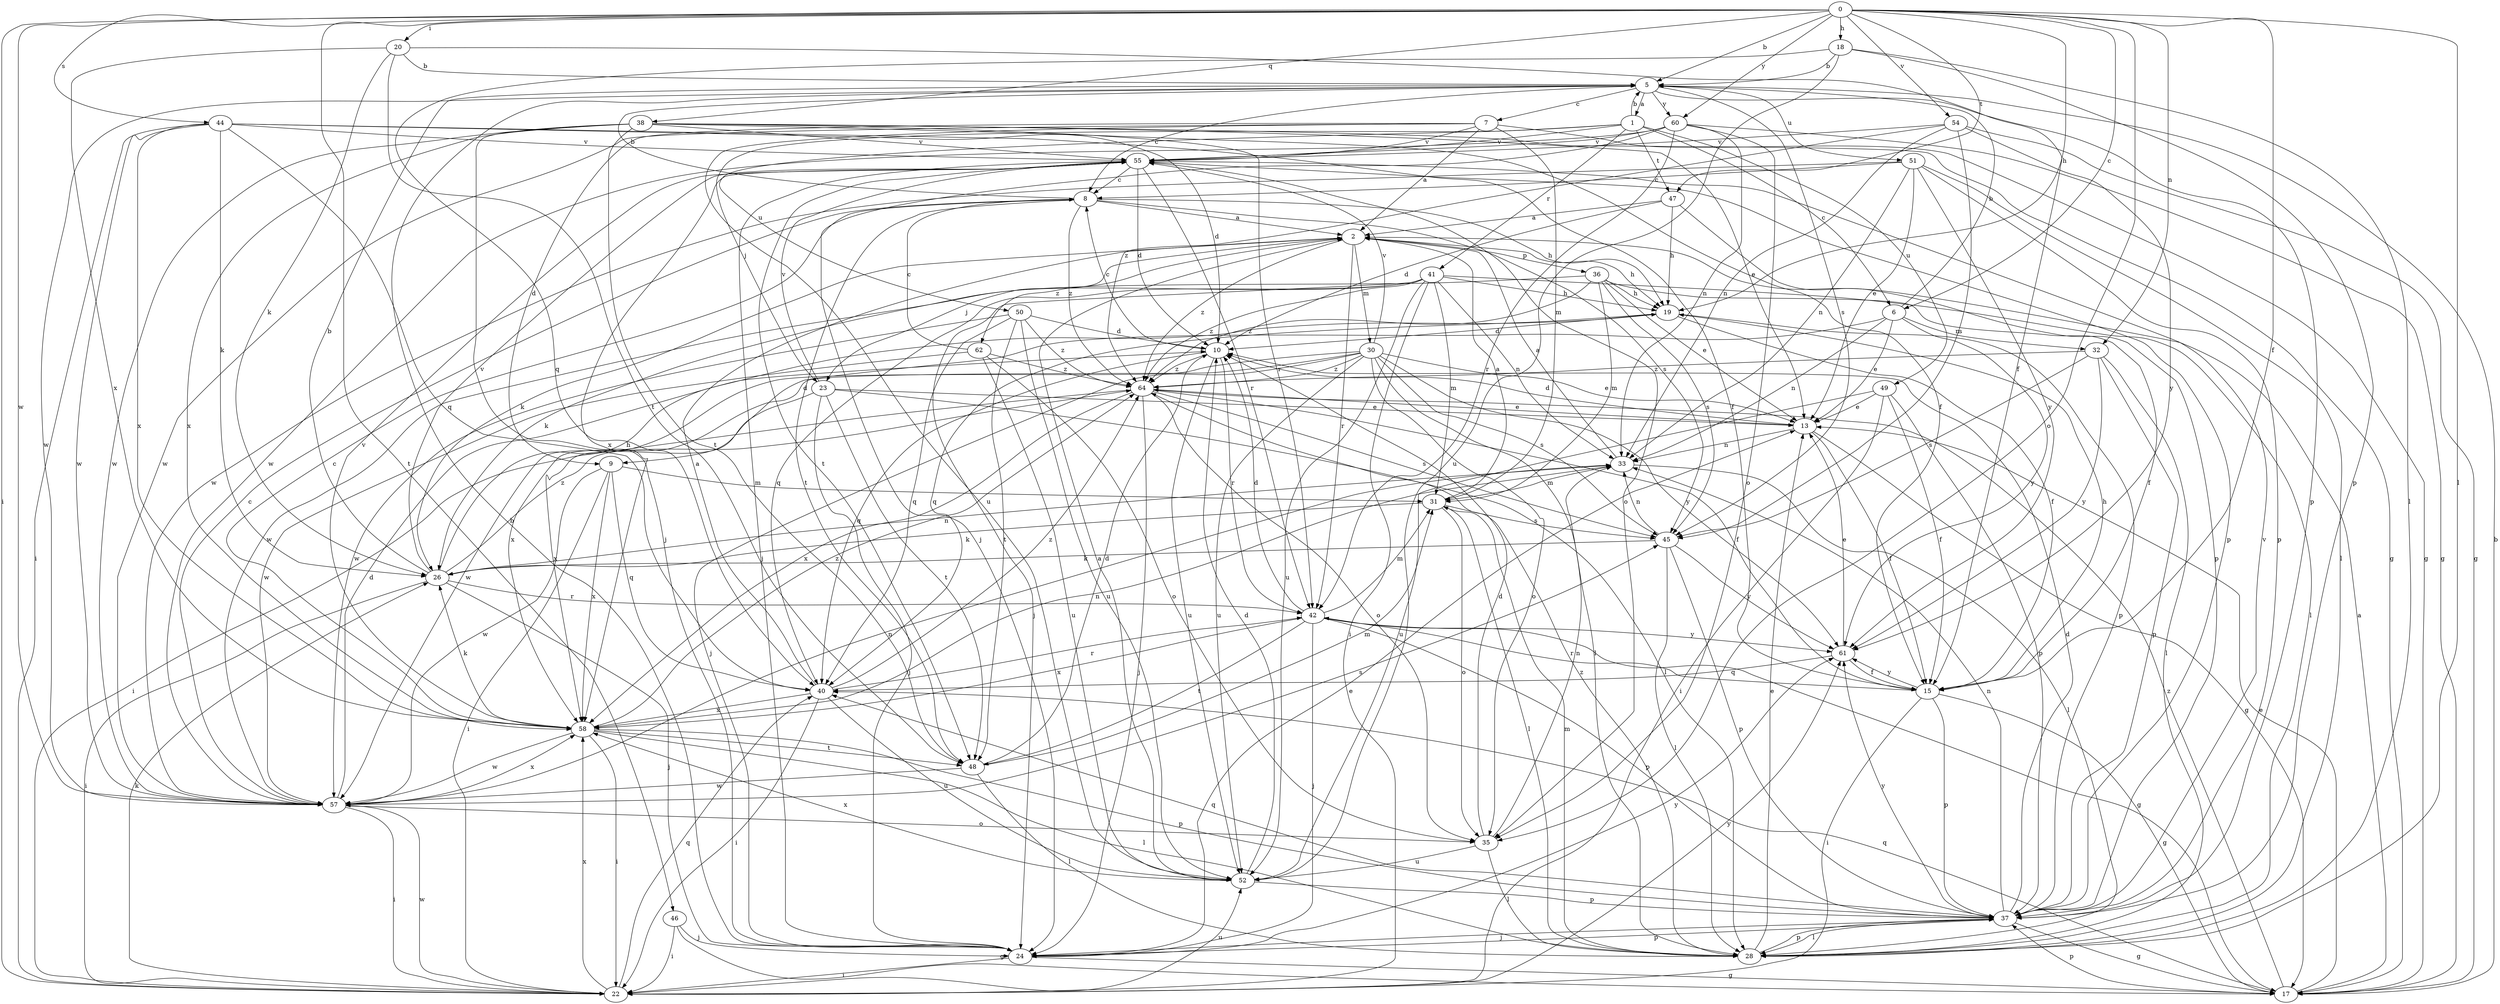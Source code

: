 strict digraph  {
0;
1;
2;
5;
6;
7;
8;
9;
10;
13;
15;
17;
18;
19;
20;
22;
23;
24;
26;
28;
30;
31;
32;
33;
35;
36;
37;
38;
40;
41;
42;
44;
45;
46;
47;
48;
49;
50;
51;
52;
54;
55;
57;
58;
60;
61;
62;
64;
0 -> 5  [label=b];
0 -> 6  [label=c];
0 -> 15  [label=f];
0 -> 18  [label=h];
0 -> 19  [label=h];
0 -> 20  [label=i];
0 -> 22  [label=i];
0 -> 28  [label=l];
0 -> 32  [label=n];
0 -> 35  [label=o];
0 -> 38  [label=q];
0 -> 44  [label=s];
0 -> 46  [label=t];
0 -> 47  [label=t];
0 -> 54  [label=v];
0 -> 57  [label=w];
0 -> 60  [label=y];
1 -> 5  [label=b];
1 -> 6  [label=c];
1 -> 23  [label=j];
1 -> 41  [label=r];
1 -> 47  [label=t];
1 -> 49  [label=u];
1 -> 50  [label=u];
1 -> 55  [label=v];
2 -> 19  [label=h];
2 -> 23  [label=j];
2 -> 26  [label=k];
2 -> 30  [label=m];
2 -> 36  [label=p];
2 -> 42  [label=r];
2 -> 62  [label=z];
2 -> 64  [label=z];
5 -> 1  [label=a];
5 -> 7  [label=c];
5 -> 8  [label=c];
5 -> 37  [label=p];
5 -> 45  [label=s];
5 -> 51  [label=u];
5 -> 57  [label=w];
5 -> 60  [label=y];
6 -> 5  [label=b];
6 -> 9  [label=d];
6 -> 13  [label=e];
6 -> 32  [label=n];
6 -> 33  [label=n];
6 -> 61  [label=y];
7 -> 2  [label=a];
7 -> 9  [label=d];
7 -> 17  [label=g];
7 -> 31  [label=m];
7 -> 52  [label=u];
7 -> 55  [label=v];
7 -> 57  [label=w];
8 -> 2  [label=a];
8 -> 5  [label=b];
8 -> 19  [label=h];
8 -> 45  [label=s];
8 -> 48  [label=t];
8 -> 64  [label=z];
9 -> 22  [label=i];
9 -> 31  [label=m];
9 -> 40  [label=q];
9 -> 57  [label=w];
9 -> 58  [label=x];
10 -> 8  [label=c];
10 -> 40  [label=q];
10 -> 42  [label=r];
10 -> 52  [label=u];
10 -> 64  [label=z];
13 -> 10  [label=d];
13 -> 15  [label=f];
13 -> 17  [label=g];
13 -> 33  [label=n];
15 -> 17  [label=g];
15 -> 19  [label=h];
15 -> 22  [label=i];
15 -> 37  [label=p];
15 -> 42  [label=r];
15 -> 61  [label=y];
17 -> 2  [label=a];
17 -> 5  [label=b];
17 -> 13  [label=e];
17 -> 37  [label=p];
17 -> 40  [label=q];
17 -> 64  [label=z];
18 -> 5  [label=b];
18 -> 28  [label=l];
18 -> 37  [label=p];
18 -> 40  [label=q];
18 -> 52  [label=u];
19 -> 10  [label=d];
19 -> 15  [label=f];
19 -> 37  [label=p];
19 -> 40  [label=q];
20 -> 5  [label=b];
20 -> 15  [label=f];
20 -> 26  [label=k];
20 -> 48  [label=t];
20 -> 58  [label=x];
22 -> 26  [label=k];
22 -> 40  [label=q];
22 -> 52  [label=u];
22 -> 57  [label=w];
22 -> 58  [label=x];
22 -> 61  [label=y];
23 -> 13  [label=e];
23 -> 24  [label=j];
23 -> 28  [label=l];
23 -> 48  [label=t];
23 -> 55  [label=v];
23 -> 58  [label=x];
24 -> 5  [label=b];
24 -> 13  [label=e];
24 -> 17  [label=g];
24 -> 22  [label=i];
24 -> 37  [label=p];
24 -> 61  [label=y];
26 -> 5  [label=b];
26 -> 19  [label=h];
26 -> 22  [label=i];
26 -> 24  [label=j];
26 -> 33  [label=n];
26 -> 42  [label=r];
26 -> 55  [label=v];
26 -> 64  [label=z];
28 -> 13  [label=e];
28 -> 31  [label=m];
28 -> 37  [label=p];
28 -> 64  [label=z];
30 -> 13  [label=e];
30 -> 24  [label=j];
30 -> 28  [label=l];
30 -> 35  [label=o];
30 -> 45  [label=s];
30 -> 52  [label=u];
30 -> 55  [label=v];
30 -> 57  [label=w];
30 -> 58  [label=x];
30 -> 61  [label=y];
30 -> 64  [label=z];
31 -> 2  [label=a];
31 -> 26  [label=k];
31 -> 28  [label=l];
31 -> 35  [label=o];
31 -> 45  [label=s];
32 -> 28  [label=l];
32 -> 37  [label=p];
32 -> 45  [label=s];
32 -> 61  [label=y];
32 -> 64  [label=z];
33 -> 2  [label=a];
33 -> 28  [label=l];
33 -> 31  [label=m];
35 -> 10  [label=d];
35 -> 28  [label=l];
35 -> 33  [label=n];
35 -> 52  [label=u];
36 -> 13  [label=e];
36 -> 15  [label=f];
36 -> 19  [label=h];
36 -> 31  [label=m];
36 -> 45  [label=s];
36 -> 57  [label=w];
36 -> 64  [label=z];
37 -> 10  [label=d];
37 -> 17  [label=g];
37 -> 24  [label=j];
37 -> 28  [label=l];
37 -> 33  [label=n];
37 -> 40  [label=q];
37 -> 55  [label=v];
37 -> 61  [label=y];
38 -> 13  [label=e];
38 -> 15  [label=f];
38 -> 17  [label=g];
38 -> 24  [label=j];
38 -> 42  [label=r];
38 -> 48  [label=t];
38 -> 55  [label=v];
38 -> 57  [label=w];
38 -> 58  [label=x];
40 -> 2  [label=a];
40 -> 22  [label=i];
40 -> 42  [label=r];
40 -> 52  [label=u];
40 -> 58  [label=x];
40 -> 64  [label=z];
41 -> 19  [label=h];
41 -> 22  [label=i];
41 -> 24  [label=j];
41 -> 26  [label=k];
41 -> 28  [label=l];
41 -> 31  [label=m];
41 -> 33  [label=n];
41 -> 40  [label=q];
41 -> 52  [label=u];
41 -> 64  [label=z];
42 -> 10  [label=d];
42 -> 17  [label=g];
42 -> 24  [label=j];
42 -> 31  [label=m];
42 -> 37  [label=p];
42 -> 48  [label=t];
42 -> 58  [label=x];
42 -> 61  [label=y];
44 -> 10  [label=d];
44 -> 15  [label=f];
44 -> 22  [label=i];
44 -> 26  [label=k];
44 -> 40  [label=q];
44 -> 55  [label=v];
44 -> 57  [label=w];
44 -> 58  [label=x];
45 -> 26  [label=k];
45 -> 28  [label=l];
45 -> 33  [label=n];
45 -> 37  [label=p];
45 -> 61  [label=y];
46 -> 17  [label=g];
46 -> 22  [label=i];
46 -> 24  [label=j];
47 -> 2  [label=a];
47 -> 10  [label=d];
47 -> 19  [label=h];
47 -> 37  [label=p];
48 -> 10  [label=d];
48 -> 28  [label=l];
48 -> 31  [label=m];
48 -> 57  [label=w];
49 -> 13  [label=e];
49 -> 15  [label=f];
49 -> 22  [label=i];
49 -> 37  [label=p];
49 -> 52  [label=u];
50 -> 10  [label=d];
50 -> 40  [label=q];
50 -> 48  [label=t];
50 -> 52  [label=u];
50 -> 57  [label=w];
50 -> 64  [label=z];
51 -> 8  [label=c];
51 -> 13  [label=e];
51 -> 28  [label=l];
51 -> 33  [label=n];
51 -> 37  [label=p];
51 -> 57  [label=w];
51 -> 61  [label=y];
52 -> 2  [label=a];
52 -> 10  [label=d];
52 -> 37  [label=p];
52 -> 58  [label=x];
54 -> 17  [label=g];
54 -> 33  [label=n];
54 -> 45  [label=s];
54 -> 55  [label=v];
54 -> 61  [label=y];
54 -> 64  [label=z];
55 -> 8  [label=c];
55 -> 10  [label=d];
55 -> 24  [label=j];
55 -> 35  [label=o];
55 -> 37  [label=p];
55 -> 42  [label=r];
55 -> 48  [label=t];
55 -> 58  [label=x];
57 -> 8  [label=c];
57 -> 10  [label=d];
57 -> 22  [label=i];
57 -> 33  [label=n];
57 -> 35  [label=o];
57 -> 45  [label=s];
57 -> 58  [label=x];
58 -> 8  [label=c];
58 -> 22  [label=i];
58 -> 26  [label=k];
58 -> 28  [label=l];
58 -> 33  [label=n];
58 -> 37  [label=p];
58 -> 48  [label=t];
58 -> 55  [label=v];
58 -> 57  [label=w];
58 -> 64  [label=z];
60 -> 17  [label=g];
60 -> 24  [label=j];
60 -> 33  [label=n];
60 -> 35  [label=o];
60 -> 42  [label=r];
60 -> 55  [label=v];
60 -> 57  [label=w];
61 -> 13  [label=e];
61 -> 15  [label=f];
61 -> 40  [label=q];
62 -> 8  [label=c];
62 -> 35  [label=o];
62 -> 52  [label=u];
62 -> 57  [label=w];
62 -> 64  [label=z];
64 -> 13  [label=e];
64 -> 15  [label=f];
64 -> 22  [label=i];
64 -> 24  [label=j];
64 -> 35  [label=o];
64 -> 45  [label=s];
64 -> 58  [label=x];
}
